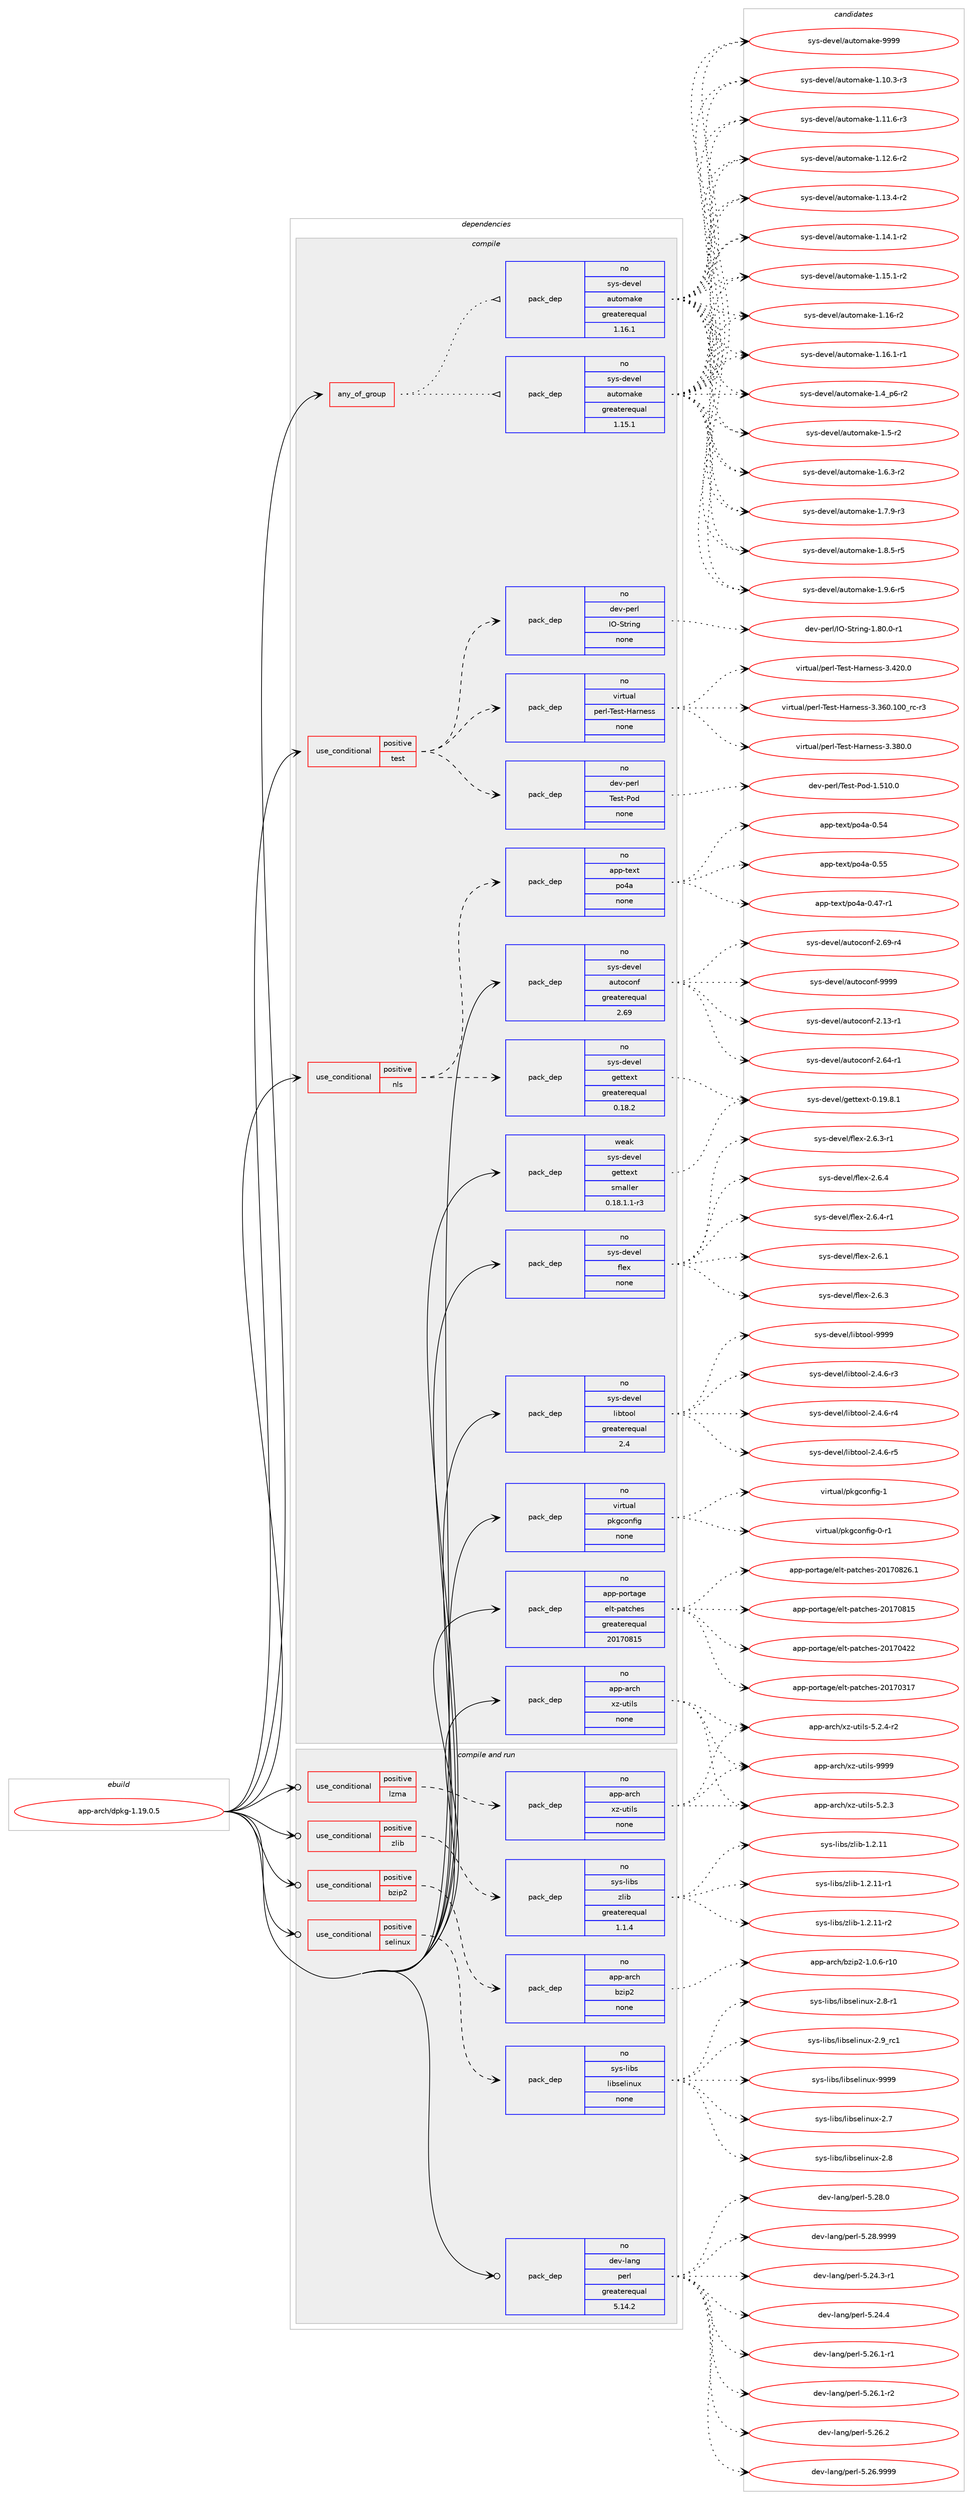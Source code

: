 digraph prolog {

# *************
# Graph options
# *************

newrank=true;
concentrate=true;
compound=true;
graph [rankdir=LR,fontname=Helvetica,fontsize=10,ranksep=1.5];#, ranksep=2.5, nodesep=0.2];
edge  [arrowhead=vee];
node  [fontname=Helvetica,fontsize=10];

# **********
# The ebuild
# **********

subgraph cluster_leftcol {
color=gray;
rank=same;
label=<<i>ebuild</i>>;
id [label="app-arch/dpkg-1.19.0.5", color=red, width=4, href="../app-arch/dpkg-1.19.0.5.svg"];
}

# ****************
# The dependencies
# ****************

subgraph cluster_midcol {
color=gray;
label=<<i>dependencies</i>>;
subgraph cluster_compile {
fillcolor="#eeeeee";
style=filled;
label=<<i>compile</i>>;
subgraph any19198 {
dependency1270967 [label=<<TABLE BORDER="0" CELLBORDER="1" CELLSPACING="0" CELLPADDING="4"><TR><TD CELLPADDING="10">any_of_group</TD></TR></TABLE>>, shape=none, color=red];subgraph pack904781 {
dependency1270968 [label=<<TABLE BORDER="0" CELLBORDER="1" CELLSPACING="0" CELLPADDING="4" WIDTH="220"><TR><TD ROWSPAN="6" CELLPADDING="30">pack_dep</TD></TR><TR><TD WIDTH="110">no</TD></TR><TR><TD>sys-devel</TD></TR><TR><TD>automake</TD></TR><TR><TD>greaterequal</TD></TR><TR><TD>1.16.1</TD></TR></TABLE>>, shape=none, color=blue];
}
dependency1270967:e -> dependency1270968:w [weight=20,style="dotted",arrowhead="oinv"];
subgraph pack904782 {
dependency1270969 [label=<<TABLE BORDER="0" CELLBORDER="1" CELLSPACING="0" CELLPADDING="4" WIDTH="220"><TR><TD ROWSPAN="6" CELLPADDING="30">pack_dep</TD></TR><TR><TD WIDTH="110">no</TD></TR><TR><TD>sys-devel</TD></TR><TR><TD>automake</TD></TR><TR><TD>greaterequal</TD></TR><TR><TD>1.15.1</TD></TR></TABLE>>, shape=none, color=blue];
}
dependency1270967:e -> dependency1270969:w [weight=20,style="dotted",arrowhead="oinv"];
}
id:e -> dependency1270967:w [weight=20,style="solid",arrowhead="vee"];
subgraph cond346467 {
dependency1270970 [label=<<TABLE BORDER="0" CELLBORDER="1" CELLSPACING="0" CELLPADDING="4"><TR><TD ROWSPAN="3" CELLPADDING="10">use_conditional</TD></TR><TR><TD>positive</TD></TR><TR><TD>nls</TD></TR></TABLE>>, shape=none, color=red];
subgraph pack904783 {
dependency1270971 [label=<<TABLE BORDER="0" CELLBORDER="1" CELLSPACING="0" CELLPADDING="4" WIDTH="220"><TR><TD ROWSPAN="6" CELLPADDING="30">pack_dep</TD></TR><TR><TD WIDTH="110">no</TD></TR><TR><TD>app-text</TD></TR><TR><TD>po4a</TD></TR><TR><TD>none</TD></TR><TR><TD></TD></TR></TABLE>>, shape=none, color=blue];
}
dependency1270970:e -> dependency1270971:w [weight=20,style="dashed",arrowhead="vee"];
subgraph pack904784 {
dependency1270972 [label=<<TABLE BORDER="0" CELLBORDER="1" CELLSPACING="0" CELLPADDING="4" WIDTH="220"><TR><TD ROWSPAN="6" CELLPADDING="30">pack_dep</TD></TR><TR><TD WIDTH="110">no</TD></TR><TR><TD>sys-devel</TD></TR><TR><TD>gettext</TD></TR><TR><TD>greaterequal</TD></TR><TR><TD>0.18.2</TD></TR></TABLE>>, shape=none, color=blue];
}
dependency1270970:e -> dependency1270972:w [weight=20,style="dashed",arrowhead="vee"];
}
id:e -> dependency1270970:w [weight=20,style="solid",arrowhead="vee"];
subgraph cond346468 {
dependency1270973 [label=<<TABLE BORDER="0" CELLBORDER="1" CELLSPACING="0" CELLPADDING="4"><TR><TD ROWSPAN="3" CELLPADDING="10">use_conditional</TD></TR><TR><TD>positive</TD></TR><TR><TD>test</TD></TR></TABLE>>, shape=none, color=red];
subgraph pack904785 {
dependency1270974 [label=<<TABLE BORDER="0" CELLBORDER="1" CELLSPACING="0" CELLPADDING="4" WIDTH="220"><TR><TD ROWSPAN="6" CELLPADDING="30">pack_dep</TD></TR><TR><TD WIDTH="110">no</TD></TR><TR><TD>dev-perl</TD></TR><TR><TD>IO-String</TD></TR><TR><TD>none</TD></TR><TR><TD></TD></TR></TABLE>>, shape=none, color=blue];
}
dependency1270973:e -> dependency1270974:w [weight=20,style="dashed",arrowhead="vee"];
subgraph pack904786 {
dependency1270975 [label=<<TABLE BORDER="0" CELLBORDER="1" CELLSPACING="0" CELLPADDING="4" WIDTH="220"><TR><TD ROWSPAN="6" CELLPADDING="30">pack_dep</TD></TR><TR><TD WIDTH="110">no</TD></TR><TR><TD>dev-perl</TD></TR><TR><TD>Test-Pod</TD></TR><TR><TD>none</TD></TR><TR><TD></TD></TR></TABLE>>, shape=none, color=blue];
}
dependency1270973:e -> dependency1270975:w [weight=20,style="dashed",arrowhead="vee"];
subgraph pack904787 {
dependency1270976 [label=<<TABLE BORDER="0" CELLBORDER="1" CELLSPACING="0" CELLPADDING="4" WIDTH="220"><TR><TD ROWSPAN="6" CELLPADDING="30">pack_dep</TD></TR><TR><TD WIDTH="110">no</TD></TR><TR><TD>virtual</TD></TR><TR><TD>perl-Test-Harness</TD></TR><TR><TD>none</TD></TR><TR><TD></TD></TR></TABLE>>, shape=none, color=blue];
}
dependency1270973:e -> dependency1270976:w [weight=20,style="dashed",arrowhead="vee"];
}
id:e -> dependency1270973:w [weight=20,style="solid",arrowhead="vee"];
subgraph pack904788 {
dependency1270977 [label=<<TABLE BORDER="0" CELLBORDER="1" CELLSPACING="0" CELLPADDING="4" WIDTH="220"><TR><TD ROWSPAN="6" CELLPADDING="30">pack_dep</TD></TR><TR><TD WIDTH="110">no</TD></TR><TR><TD>app-arch</TD></TR><TR><TD>xz-utils</TD></TR><TR><TD>none</TD></TR><TR><TD></TD></TR></TABLE>>, shape=none, color=blue];
}
id:e -> dependency1270977:w [weight=20,style="solid",arrowhead="vee"];
subgraph pack904789 {
dependency1270978 [label=<<TABLE BORDER="0" CELLBORDER="1" CELLSPACING="0" CELLPADDING="4" WIDTH="220"><TR><TD ROWSPAN="6" CELLPADDING="30">pack_dep</TD></TR><TR><TD WIDTH="110">no</TD></TR><TR><TD>app-portage</TD></TR><TR><TD>elt-patches</TD></TR><TR><TD>greaterequal</TD></TR><TR><TD>20170815</TD></TR></TABLE>>, shape=none, color=blue];
}
id:e -> dependency1270978:w [weight=20,style="solid",arrowhead="vee"];
subgraph pack904790 {
dependency1270979 [label=<<TABLE BORDER="0" CELLBORDER="1" CELLSPACING="0" CELLPADDING="4" WIDTH="220"><TR><TD ROWSPAN="6" CELLPADDING="30">pack_dep</TD></TR><TR><TD WIDTH="110">no</TD></TR><TR><TD>sys-devel</TD></TR><TR><TD>autoconf</TD></TR><TR><TD>greaterequal</TD></TR><TR><TD>2.69</TD></TR></TABLE>>, shape=none, color=blue];
}
id:e -> dependency1270979:w [weight=20,style="solid",arrowhead="vee"];
subgraph pack904791 {
dependency1270980 [label=<<TABLE BORDER="0" CELLBORDER="1" CELLSPACING="0" CELLPADDING="4" WIDTH="220"><TR><TD ROWSPAN="6" CELLPADDING="30">pack_dep</TD></TR><TR><TD WIDTH="110">no</TD></TR><TR><TD>sys-devel</TD></TR><TR><TD>flex</TD></TR><TR><TD>none</TD></TR><TR><TD></TD></TR></TABLE>>, shape=none, color=blue];
}
id:e -> dependency1270980:w [weight=20,style="solid",arrowhead="vee"];
subgraph pack904792 {
dependency1270981 [label=<<TABLE BORDER="0" CELLBORDER="1" CELLSPACING="0" CELLPADDING="4" WIDTH="220"><TR><TD ROWSPAN="6" CELLPADDING="30">pack_dep</TD></TR><TR><TD WIDTH="110">no</TD></TR><TR><TD>sys-devel</TD></TR><TR><TD>libtool</TD></TR><TR><TD>greaterequal</TD></TR><TR><TD>2.4</TD></TR></TABLE>>, shape=none, color=blue];
}
id:e -> dependency1270981:w [weight=20,style="solid",arrowhead="vee"];
subgraph pack904793 {
dependency1270982 [label=<<TABLE BORDER="0" CELLBORDER="1" CELLSPACING="0" CELLPADDING="4" WIDTH="220"><TR><TD ROWSPAN="6" CELLPADDING="30">pack_dep</TD></TR><TR><TD WIDTH="110">no</TD></TR><TR><TD>virtual</TD></TR><TR><TD>pkgconfig</TD></TR><TR><TD>none</TD></TR><TR><TD></TD></TR></TABLE>>, shape=none, color=blue];
}
id:e -> dependency1270982:w [weight=20,style="solid",arrowhead="vee"];
subgraph pack904794 {
dependency1270983 [label=<<TABLE BORDER="0" CELLBORDER="1" CELLSPACING="0" CELLPADDING="4" WIDTH="220"><TR><TD ROWSPAN="6" CELLPADDING="30">pack_dep</TD></TR><TR><TD WIDTH="110">weak</TD></TR><TR><TD>sys-devel</TD></TR><TR><TD>gettext</TD></TR><TR><TD>smaller</TD></TR><TR><TD>0.18.1.1-r3</TD></TR></TABLE>>, shape=none, color=blue];
}
id:e -> dependency1270983:w [weight=20,style="solid",arrowhead="vee"];
}
subgraph cluster_compileandrun {
fillcolor="#eeeeee";
style=filled;
label=<<i>compile and run</i>>;
subgraph cond346469 {
dependency1270984 [label=<<TABLE BORDER="0" CELLBORDER="1" CELLSPACING="0" CELLPADDING="4"><TR><TD ROWSPAN="3" CELLPADDING="10">use_conditional</TD></TR><TR><TD>positive</TD></TR><TR><TD>bzip2</TD></TR></TABLE>>, shape=none, color=red];
subgraph pack904795 {
dependency1270985 [label=<<TABLE BORDER="0" CELLBORDER="1" CELLSPACING="0" CELLPADDING="4" WIDTH="220"><TR><TD ROWSPAN="6" CELLPADDING="30">pack_dep</TD></TR><TR><TD WIDTH="110">no</TD></TR><TR><TD>app-arch</TD></TR><TR><TD>bzip2</TD></TR><TR><TD>none</TD></TR><TR><TD></TD></TR></TABLE>>, shape=none, color=blue];
}
dependency1270984:e -> dependency1270985:w [weight=20,style="dashed",arrowhead="vee"];
}
id:e -> dependency1270984:w [weight=20,style="solid",arrowhead="odotvee"];
subgraph cond346470 {
dependency1270986 [label=<<TABLE BORDER="0" CELLBORDER="1" CELLSPACING="0" CELLPADDING="4"><TR><TD ROWSPAN="3" CELLPADDING="10">use_conditional</TD></TR><TR><TD>positive</TD></TR><TR><TD>lzma</TD></TR></TABLE>>, shape=none, color=red];
subgraph pack904796 {
dependency1270987 [label=<<TABLE BORDER="0" CELLBORDER="1" CELLSPACING="0" CELLPADDING="4" WIDTH="220"><TR><TD ROWSPAN="6" CELLPADDING="30">pack_dep</TD></TR><TR><TD WIDTH="110">no</TD></TR><TR><TD>app-arch</TD></TR><TR><TD>xz-utils</TD></TR><TR><TD>none</TD></TR><TR><TD></TD></TR></TABLE>>, shape=none, color=blue];
}
dependency1270986:e -> dependency1270987:w [weight=20,style="dashed",arrowhead="vee"];
}
id:e -> dependency1270986:w [weight=20,style="solid",arrowhead="odotvee"];
subgraph cond346471 {
dependency1270988 [label=<<TABLE BORDER="0" CELLBORDER="1" CELLSPACING="0" CELLPADDING="4"><TR><TD ROWSPAN="3" CELLPADDING="10">use_conditional</TD></TR><TR><TD>positive</TD></TR><TR><TD>selinux</TD></TR></TABLE>>, shape=none, color=red];
subgraph pack904797 {
dependency1270989 [label=<<TABLE BORDER="0" CELLBORDER="1" CELLSPACING="0" CELLPADDING="4" WIDTH="220"><TR><TD ROWSPAN="6" CELLPADDING="30">pack_dep</TD></TR><TR><TD WIDTH="110">no</TD></TR><TR><TD>sys-libs</TD></TR><TR><TD>libselinux</TD></TR><TR><TD>none</TD></TR><TR><TD></TD></TR></TABLE>>, shape=none, color=blue];
}
dependency1270988:e -> dependency1270989:w [weight=20,style="dashed",arrowhead="vee"];
}
id:e -> dependency1270988:w [weight=20,style="solid",arrowhead="odotvee"];
subgraph cond346472 {
dependency1270990 [label=<<TABLE BORDER="0" CELLBORDER="1" CELLSPACING="0" CELLPADDING="4"><TR><TD ROWSPAN="3" CELLPADDING="10">use_conditional</TD></TR><TR><TD>positive</TD></TR><TR><TD>zlib</TD></TR></TABLE>>, shape=none, color=red];
subgraph pack904798 {
dependency1270991 [label=<<TABLE BORDER="0" CELLBORDER="1" CELLSPACING="0" CELLPADDING="4" WIDTH="220"><TR><TD ROWSPAN="6" CELLPADDING="30">pack_dep</TD></TR><TR><TD WIDTH="110">no</TD></TR><TR><TD>sys-libs</TD></TR><TR><TD>zlib</TD></TR><TR><TD>greaterequal</TD></TR><TR><TD>1.1.4</TD></TR></TABLE>>, shape=none, color=blue];
}
dependency1270990:e -> dependency1270991:w [weight=20,style="dashed",arrowhead="vee"];
}
id:e -> dependency1270990:w [weight=20,style="solid",arrowhead="odotvee"];
subgraph pack904799 {
dependency1270992 [label=<<TABLE BORDER="0" CELLBORDER="1" CELLSPACING="0" CELLPADDING="4" WIDTH="220"><TR><TD ROWSPAN="6" CELLPADDING="30">pack_dep</TD></TR><TR><TD WIDTH="110">no</TD></TR><TR><TD>dev-lang</TD></TR><TR><TD>perl</TD></TR><TR><TD>greaterequal</TD></TR><TR><TD>5.14.2</TD></TR></TABLE>>, shape=none, color=blue];
}
id:e -> dependency1270992:w [weight=20,style="solid",arrowhead="odotvee"];
}
subgraph cluster_run {
fillcolor="#eeeeee";
style=filled;
label=<<i>run</i>>;
}
}

# **************
# The candidates
# **************

subgraph cluster_choices {
rank=same;
color=gray;
label=<<i>candidates</i>>;

subgraph choice904781 {
color=black;
nodesep=1;
choice11512111545100101118101108479711711611110997107101454946494846514511451 [label="sys-devel/automake-1.10.3-r3", color=red, width=4,href="../sys-devel/automake-1.10.3-r3.svg"];
choice11512111545100101118101108479711711611110997107101454946494946544511451 [label="sys-devel/automake-1.11.6-r3", color=red, width=4,href="../sys-devel/automake-1.11.6-r3.svg"];
choice11512111545100101118101108479711711611110997107101454946495046544511450 [label="sys-devel/automake-1.12.6-r2", color=red, width=4,href="../sys-devel/automake-1.12.6-r2.svg"];
choice11512111545100101118101108479711711611110997107101454946495146524511450 [label="sys-devel/automake-1.13.4-r2", color=red, width=4,href="../sys-devel/automake-1.13.4-r2.svg"];
choice11512111545100101118101108479711711611110997107101454946495246494511450 [label="sys-devel/automake-1.14.1-r2", color=red, width=4,href="../sys-devel/automake-1.14.1-r2.svg"];
choice11512111545100101118101108479711711611110997107101454946495346494511450 [label="sys-devel/automake-1.15.1-r2", color=red, width=4,href="../sys-devel/automake-1.15.1-r2.svg"];
choice1151211154510010111810110847971171161111099710710145494649544511450 [label="sys-devel/automake-1.16-r2", color=red, width=4,href="../sys-devel/automake-1.16-r2.svg"];
choice11512111545100101118101108479711711611110997107101454946495446494511449 [label="sys-devel/automake-1.16.1-r1", color=red, width=4,href="../sys-devel/automake-1.16.1-r1.svg"];
choice115121115451001011181011084797117116111109971071014549465295112544511450 [label="sys-devel/automake-1.4_p6-r2", color=red, width=4,href="../sys-devel/automake-1.4_p6-r2.svg"];
choice11512111545100101118101108479711711611110997107101454946534511450 [label="sys-devel/automake-1.5-r2", color=red, width=4,href="../sys-devel/automake-1.5-r2.svg"];
choice115121115451001011181011084797117116111109971071014549465446514511450 [label="sys-devel/automake-1.6.3-r2", color=red, width=4,href="../sys-devel/automake-1.6.3-r2.svg"];
choice115121115451001011181011084797117116111109971071014549465546574511451 [label="sys-devel/automake-1.7.9-r3", color=red, width=4,href="../sys-devel/automake-1.7.9-r3.svg"];
choice115121115451001011181011084797117116111109971071014549465646534511453 [label="sys-devel/automake-1.8.5-r5", color=red, width=4,href="../sys-devel/automake-1.8.5-r5.svg"];
choice115121115451001011181011084797117116111109971071014549465746544511453 [label="sys-devel/automake-1.9.6-r5", color=red, width=4,href="../sys-devel/automake-1.9.6-r5.svg"];
choice115121115451001011181011084797117116111109971071014557575757 [label="sys-devel/automake-9999", color=red, width=4,href="../sys-devel/automake-9999.svg"];
dependency1270968:e -> choice11512111545100101118101108479711711611110997107101454946494846514511451:w [style=dotted,weight="100"];
dependency1270968:e -> choice11512111545100101118101108479711711611110997107101454946494946544511451:w [style=dotted,weight="100"];
dependency1270968:e -> choice11512111545100101118101108479711711611110997107101454946495046544511450:w [style=dotted,weight="100"];
dependency1270968:e -> choice11512111545100101118101108479711711611110997107101454946495146524511450:w [style=dotted,weight="100"];
dependency1270968:e -> choice11512111545100101118101108479711711611110997107101454946495246494511450:w [style=dotted,weight="100"];
dependency1270968:e -> choice11512111545100101118101108479711711611110997107101454946495346494511450:w [style=dotted,weight="100"];
dependency1270968:e -> choice1151211154510010111810110847971171161111099710710145494649544511450:w [style=dotted,weight="100"];
dependency1270968:e -> choice11512111545100101118101108479711711611110997107101454946495446494511449:w [style=dotted,weight="100"];
dependency1270968:e -> choice115121115451001011181011084797117116111109971071014549465295112544511450:w [style=dotted,weight="100"];
dependency1270968:e -> choice11512111545100101118101108479711711611110997107101454946534511450:w [style=dotted,weight="100"];
dependency1270968:e -> choice115121115451001011181011084797117116111109971071014549465446514511450:w [style=dotted,weight="100"];
dependency1270968:e -> choice115121115451001011181011084797117116111109971071014549465546574511451:w [style=dotted,weight="100"];
dependency1270968:e -> choice115121115451001011181011084797117116111109971071014549465646534511453:w [style=dotted,weight="100"];
dependency1270968:e -> choice115121115451001011181011084797117116111109971071014549465746544511453:w [style=dotted,weight="100"];
dependency1270968:e -> choice115121115451001011181011084797117116111109971071014557575757:w [style=dotted,weight="100"];
}
subgraph choice904782 {
color=black;
nodesep=1;
choice11512111545100101118101108479711711611110997107101454946494846514511451 [label="sys-devel/automake-1.10.3-r3", color=red, width=4,href="../sys-devel/automake-1.10.3-r3.svg"];
choice11512111545100101118101108479711711611110997107101454946494946544511451 [label="sys-devel/automake-1.11.6-r3", color=red, width=4,href="../sys-devel/automake-1.11.6-r3.svg"];
choice11512111545100101118101108479711711611110997107101454946495046544511450 [label="sys-devel/automake-1.12.6-r2", color=red, width=4,href="../sys-devel/automake-1.12.6-r2.svg"];
choice11512111545100101118101108479711711611110997107101454946495146524511450 [label="sys-devel/automake-1.13.4-r2", color=red, width=4,href="../sys-devel/automake-1.13.4-r2.svg"];
choice11512111545100101118101108479711711611110997107101454946495246494511450 [label="sys-devel/automake-1.14.1-r2", color=red, width=4,href="../sys-devel/automake-1.14.1-r2.svg"];
choice11512111545100101118101108479711711611110997107101454946495346494511450 [label="sys-devel/automake-1.15.1-r2", color=red, width=4,href="../sys-devel/automake-1.15.1-r2.svg"];
choice1151211154510010111810110847971171161111099710710145494649544511450 [label="sys-devel/automake-1.16-r2", color=red, width=4,href="../sys-devel/automake-1.16-r2.svg"];
choice11512111545100101118101108479711711611110997107101454946495446494511449 [label="sys-devel/automake-1.16.1-r1", color=red, width=4,href="../sys-devel/automake-1.16.1-r1.svg"];
choice115121115451001011181011084797117116111109971071014549465295112544511450 [label="sys-devel/automake-1.4_p6-r2", color=red, width=4,href="../sys-devel/automake-1.4_p6-r2.svg"];
choice11512111545100101118101108479711711611110997107101454946534511450 [label="sys-devel/automake-1.5-r2", color=red, width=4,href="../sys-devel/automake-1.5-r2.svg"];
choice115121115451001011181011084797117116111109971071014549465446514511450 [label="sys-devel/automake-1.6.3-r2", color=red, width=4,href="../sys-devel/automake-1.6.3-r2.svg"];
choice115121115451001011181011084797117116111109971071014549465546574511451 [label="sys-devel/automake-1.7.9-r3", color=red, width=4,href="../sys-devel/automake-1.7.9-r3.svg"];
choice115121115451001011181011084797117116111109971071014549465646534511453 [label="sys-devel/automake-1.8.5-r5", color=red, width=4,href="../sys-devel/automake-1.8.5-r5.svg"];
choice115121115451001011181011084797117116111109971071014549465746544511453 [label="sys-devel/automake-1.9.6-r5", color=red, width=4,href="../sys-devel/automake-1.9.6-r5.svg"];
choice115121115451001011181011084797117116111109971071014557575757 [label="sys-devel/automake-9999", color=red, width=4,href="../sys-devel/automake-9999.svg"];
dependency1270969:e -> choice11512111545100101118101108479711711611110997107101454946494846514511451:w [style=dotted,weight="100"];
dependency1270969:e -> choice11512111545100101118101108479711711611110997107101454946494946544511451:w [style=dotted,weight="100"];
dependency1270969:e -> choice11512111545100101118101108479711711611110997107101454946495046544511450:w [style=dotted,weight="100"];
dependency1270969:e -> choice11512111545100101118101108479711711611110997107101454946495146524511450:w [style=dotted,weight="100"];
dependency1270969:e -> choice11512111545100101118101108479711711611110997107101454946495246494511450:w [style=dotted,weight="100"];
dependency1270969:e -> choice11512111545100101118101108479711711611110997107101454946495346494511450:w [style=dotted,weight="100"];
dependency1270969:e -> choice1151211154510010111810110847971171161111099710710145494649544511450:w [style=dotted,weight="100"];
dependency1270969:e -> choice11512111545100101118101108479711711611110997107101454946495446494511449:w [style=dotted,weight="100"];
dependency1270969:e -> choice115121115451001011181011084797117116111109971071014549465295112544511450:w [style=dotted,weight="100"];
dependency1270969:e -> choice11512111545100101118101108479711711611110997107101454946534511450:w [style=dotted,weight="100"];
dependency1270969:e -> choice115121115451001011181011084797117116111109971071014549465446514511450:w [style=dotted,weight="100"];
dependency1270969:e -> choice115121115451001011181011084797117116111109971071014549465546574511451:w [style=dotted,weight="100"];
dependency1270969:e -> choice115121115451001011181011084797117116111109971071014549465646534511453:w [style=dotted,weight="100"];
dependency1270969:e -> choice115121115451001011181011084797117116111109971071014549465746544511453:w [style=dotted,weight="100"];
dependency1270969:e -> choice115121115451001011181011084797117116111109971071014557575757:w [style=dotted,weight="100"];
}
subgraph choice904783 {
color=black;
nodesep=1;
choice971121124511610112011647112111529745484652554511449 [label="app-text/po4a-0.47-r1", color=red, width=4,href="../app-text/po4a-0.47-r1.svg"];
choice97112112451161011201164711211152974548465352 [label="app-text/po4a-0.54", color=red, width=4,href="../app-text/po4a-0.54.svg"];
choice97112112451161011201164711211152974548465353 [label="app-text/po4a-0.55", color=red, width=4,href="../app-text/po4a-0.55.svg"];
dependency1270971:e -> choice971121124511610112011647112111529745484652554511449:w [style=dotted,weight="100"];
dependency1270971:e -> choice97112112451161011201164711211152974548465352:w [style=dotted,weight="100"];
dependency1270971:e -> choice97112112451161011201164711211152974548465353:w [style=dotted,weight="100"];
}
subgraph choice904784 {
color=black;
nodesep=1;
choice1151211154510010111810110847103101116116101120116454846495746564649 [label="sys-devel/gettext-0.19.8.1", color=red, width=4,href="../sys-devel/gettext-0.19.8.1.svg"];
dependency1270972:e -> choice1151211154510010111810110847103101116116101120116454846495746564649:w [style=dotted,weight="100"];
}
subgraph choice904785 {
color=black;
nodesep=1;
choice100101118451121011141084773794583116114105110103454946564846484511449 [label="dev-perl/IO-String-1.80.0-r1", color=red, width=4,href="../dev-perl/IO-String-1.80.0-r1.svg"];
dependency1270974:e -> choice100101118451121011141084773794583116114105110103454946564846484511449:w [style=dotted,weight="100"];
}
subgraph choice904786 {
color=black;
nodesep=1;
choice10010111845112101114108478410111511645801111004549465349484648 [label="dev-perl/Test-Pod-1.510.0", color=red, width=4,href="../dev-perl/Test-Pod-1.510.0.svg"];
dependency1270975:e -> choice10010111845112101114108478410111511645801111004549465349484648:w [style=dotted,weight="100"];
}
subgraph choice904787 {
color=black;
nodesep=1;
choice118105114116117971084711210111410845841011151164572971141101011151154551465154484649484895114994511451 [label="virtual/perl-Test-Harness-3.360.100_rc-r3", color=red, width=4,href="../virtual/perl-Test-Harness-3.360.100_rc-r3.svg"];
choice118105114116117971084711210111410845841011151164572971141101011151154551465156484648 [label="virtual/perl-Test-Harness-3.380.0", color=red, width=4,href="../virtual/perl-Test-Harness-3.380.0.svg"];
choice118105114116117971084711210111410845841011151164572971141101011151154551465250484648 [label="virtual/perl-Test-Harness-3.420.0", color=red, width=4,href="../virtual/perl-Test-Harness-3.420.0.svg"];
dependency1270976:e -> choice118105114116117971084711210111410845841011151164572971141101011151154551465154484649484895114994511451:w [style=dotted,weight="100"];
dependency1270976:e -> choice118105114116117971084711210111410845841011151164572971141101011151154551465156484648:w [style=dotted,weight="100"];
dependency1270976:e -> choice118105114116117971084711210111410845841011151164572971141101011151154551465250484648:w [style=dotted,weight="100"];
}
subgraph choice904788 {
color=black;
nodesep=1;
choice971121124597114991044712012245117116105108115455346504651 [label="app-arch/xz-utils-5.2.3", color=red, width=4,href="../app-arch/xz-utils-5.2.3.svg"];
choice9711211245971149910447120122451171161051081154553465046524511450 [label="app-arch/xz-utils-5.2.4-r2", color=red, width=4,href="../app-arch/xz-utils-5.2.4-r2.svg"];
choice9711211245971149910447120122451171161051081154557575757 [label="app-arch/xz-utils-9999", color=red, width=4,href="../app-arch/xz-utils-9999.svg"];
dependency1270977:e -> choice971121124597114991044712012245117116105108115455346504651:w [style=dotted,weight="100"];
dependency1270977:e -> choice9711211245971149910447120122451171161051081154553465046524511450:w [style=dotted,weight="100"];
dependency1270977:e -> choice9711211245971149910447120122451171161051081154557575757:w [style=dotted,weight="100"];
}
subgraph choice904789 {
color=black;
nodesep=1;
choice97112112451121111141169710310147101108116451129711699104101115455048495548514955 [label="app-portage/elt-patches-20170317", color=red, width=4,href="../app-portage/elt-patches-20170317.svg"];
choice97112112451121111141169710310147101108116451129711699104101115455048495548525050 [label="app-portage/elt-patches-20170422", color=red, width=4,href="../app-portage/elt-patches-20170422.svg"];
choice97112112451121111141169710310147101108116451129711699104101115455048495548564953 [label="app-portage/elt-patches-20170815", color=red, width=4,href="../app-portage/elt-patches-20170815.svg"];
choice971121124511211111411697103101471011081164511297116991041011154550484955485650544649 [label="app-portage/elt-patches-20170826.1", color=red, width=4,href="../app-portage/elt-patches-20170826.1.svg"];
dependency1270978:e -> choice97112112451121111141169710310147101108116451129711699104101115455048495548514955:w [style=dotted,weight="100"];
dependency1270978:e -> choice97112112451121111141169710310147101108116451129711699104101115455048495548525050:w [style=dotted,weight="100"];
dependency1270978:e -> choice97112112451121111141169710310147101108116451129711699104101115455048495548564953:w [style=dotted,weight="100"];
dependency1270978:e -> choice971121124511211111411697103101471011081164511297116991041011154550484955485650544649:w [style=dotted,weight="100"];
}
subgraph choice904790 {
color=black;
nodesep=1;
choice1151211154510010111810110847971171161119911111010245504649514511449 [label="sys-devel/autoconf-2.13-r1", color=red, width=4,href="../sys-devel/autoconf-2.13-r1.svg"];
choice1151211154510010111810110847971171161119911111010245504654524511449 [label="sys-devel/autoconf-2.64-r1", color=red, width=4,href="../sys-devel/autoconf-2.64-r1.svg"];
choice1151211154510010111810110847971171161119911111010245504654574511452 [label="sys-devel/autoconf-2.69-r4", color=red, width=4,href="../sys-devel/autoconf-2.69-r4.svg"];
choice115121115451001011181011084797117116111991111101024557575757 [label="sys-devel/autoconf-9999", color=red, width=4,href="../sys-devel/autoconf-9999.svg"];
dependency1270979:e -> choice1151211154510010111810110847971171161119911111010245504649514511449:w [style=dotted,weight="100"];
dependency1270979:e -> choice1151211154510010111810110847971171161119911111010245504654524511449:w [style=dotted,weight="100"];
dependency1270979:e -> choice1151211154510010111810110847971171161119911111010245504654574511452:w [style=dotted,weight="100"];
dependency1270979:e -> choice115121115451001011181011084797117116111991111101024557575757:w [style=dotted,weight="100"];
}
subgraph choice904791 {
color=black;
nodesep=1;
choice1151211154510010111810110847102108101120455046544649 [label="sys-devel/flex-2.6.1", color=red, width=4,href="../sys-devel/flex-2.6.1.svg"];
choice1151211154510010111810110847102108101120455046544651 [label="sys-devel/flex-2.6.3", color=red, width=4,href="../sys-devel/flex-2.6.3.svg"];
choice11512111545100101118101108471021081011204550465446514511449 [label="sys-devel/flex-2.6.3-r1", color=red, width=4,href="../sys-devel/flex-2.6.3-r1.svg"];
choice1151211154510010111810110847102108101120455046544652 [label="sys-devel/flex-2.6.4", color=red, width=4,href="../sys-devel/flex-2.6.4.svg"];
choice11512111545100101118101108471021081011204550465446524511449 [label="sys-devel/flex-2.6.4-r1", color=red, width=4,href="../sys-devel/flex-2.6.4-r1.svg"];
dependency1270980:e -> choice1151211154510010111810110847102108101120455046544649:w [style=dotted,weight="100"];
dependency1270980:e -> choice1151211154510010111810110847102108101120455046544651:w [style=dotted,weight="100"];
dependency1270980:e -> choice11512111545100101118101108471021081011204550465446514511449:w [style=dotted,weight="100"];
dependency1270980:e -> choice1151211154510010111810110847102108101120455046544652:w [style=dotted,weight="100"];
dependency1270980:e -> choice11512111545100101118101108471021081011204550465446524511449:w [style=dotted,weight="100"];
}
subgraph choice904792 {
color=black;
nodesep=1;
choice1151211154510010111810110847108105981161111111084550465246544511451 [label="sys-devel/libtool-2.4.6-r3", color=red, width=4,href="../sys-devel/libtool-2.4.6-r3.svg"];
choice1151211154510010111810110847108105981161111111084550465246544511452 [label="sys-devel/libtool-2.4.6-r4", color=red, width=4,href="../sys-devel/libtool-2.4.6-r4.svg"];
choice1151211154510010111810110847108105981161111111084550465246544511453 [label="sys-devel/libtool-2.4.6-r5", color=red, width=4,href="../sys-devel/libtool-2.4.6-r5.svg"];
choice1151211154510010111810110847108105981161111111084557575757 [label="sys-devel/libtool-9999", color=red, width=4,href="../sys-devel/libtool-9999.svg"];
dependency1270981:e -> choice1151211154510010111810110847108105981161111111084550465246544511451:w [style=dotted,weight="100"];
dependency1270981:e -> choice1151211154510010111810110847108105981161111111084550465246544511452:w [style=dotted,weight="100"];
dependency1270981:e -> choice1151211154510010111810110847108105981161111111084550465246544511453:w [style=dotted,weight="100"];
dependency1270981:e -> choice1151211154510010111810110847108105981161111111084557575757:w [style=dotted,weight="100"];
}
subgraph choice904793 {
color=black;
nodesep=1;
choice11810511411611797108471121071039911111010210510345484511449 [label="virtual/pkgconfig-0-r1", color=red, width=4,href="../virtual/pkgconfig-0-r1.svg"];
choice1181051141161179710847112107103991111101021051034549 [label="virtual/pkgconfig-1", color=red, width=4,href="../virtual/pkgconfig-1.svg"];
dependency1270982:e -> choice11810511411611797108471121071039911111010210510345484511449:w [style=dotted,weight="100"];
dependency1270982:e -> choice1181051141161179710847112107103991111101021051034549:w [style=dotted,weight="100"];
}
subgraph choice904794 {
color=black;
nodesep=1;
choice1151211154510010111810110847103101116116101120116454846495746564649 [label="sys-devel/gettext-0.19.8.1", color=red, width=4,href="../sys-devel/gettext-0.19.8.1.svg"];
dependency1270983:e -> choice1151211154510010111810110847103101116116101120116454846495746564649:w [style=dotted,weight="100"];
}
subgraph choice904795 {
color=black;
nodesep=1;
choice97112112459711499104479812210511250454946484654451144948 [label="app-arch/bzip2-1.0.6-r10", color=red, width=4,href="../app-arch/bzip2-1.0.6-r10.svg"];
dependency1270985:e -> choice97112112459711499104479812210511250454946484654451144948:w [style=dotted,weight="100"];
}
subgraph choice904796 {
color=black;
nodesep=1;
choice971121124597114991044712012245117116105108115455346504651 [label="app-arch/xz-utils-5.2.3", color=red, width=4,href="../app-arch/xz-utils-5.2.3.svg"];
choice9711211245971149910447120122451171161051081154553465046524511450 [label="app-arch/xz-utils-5.2.4-r2", color=red, width=4,href="../app-arch/xz-utils-5.2.4-r2.svg"];
choice9711211245971149910447120122451171161051081154557575757 [label="app-arch/xz-utils-9999", color=red, width=4,href="../app-arch/xz-utils-9999.svg"];
dependency1270987:e -> choice971121124597114991044712012245117116105108115455346504651:w [style=dotted,weight="100"];
dependency1270987:e -> choice9711211245971149910447120122451171161051081154553465046524511450:w [style=dotted,weight="100"];
dependency1270987:e -> choice9711211245971149910447120122451171161051081154557575757:w [style=dotted,weight="100"];
}
subgraph choice904797 {
color=black;
nodesep=1;
choice1151211154510810598115471081059811510110810511011712045504655 [label="sys-libs/libselinux-2.7", color=red, width=4,href="../sys-libs/libselinux-2.7.svg"];
choice1151211154510810598115471081059811510110810511011712045504656 [label="sys-libs/libselinux-2.8", color=red, width=4,href="../sys-libs/libselinux-2.8.svg"];
choice11512111545108105981154710810598115101108105110117120455046564511449 [label="sys-libs/libselinux-2.8-r1", color=red, width=4,href="../sys-libs/libselinux-2.8-r1.svg"];
choice1151211154510810598115471081059811510110810511011712045504657951149949 [label="sys-libs/libselinux-2.9_rc1", color=red, width=4,href="../sys-libs/libselinux-2.9_rc1.svg"];
choice115121115451081059811547108105981151011081051101171204557575757 [label="sys-libs/libselinux-9999", color=red, width=4,href="../sys-libs/libselinux-9999.svg"];
dependency1270989:e -> choice1151211154510810598115471081059811510110810511011712045504655:w [style=dotted,weight="100"];
dependency1270989:e -> choice1151211154510810598115471081059811510110810511011712045504656:w [style=dotted,weight="100"];
dependency1270989:e -> choice11512111545108105981154710810598115101108105110117120455046564511449:w [style=dotted,weight="100"];
dependency1270989:e -> choice1151211154510810598115471081059811510110810511011712045504657951149949:w [style=dotted,weight="100"];
dependency1270989:e -> choice115121115451081059811547108105981151011081051101171204557575757:w [style=dotted,weight="100"];
}
subgraph choice904798 {
color=black;
nodesep=1;
choice1151211154510810598115471221081059845494650464949 [label="sys-libs/zlib-1.2.11", color=red, width=4,href="../sys-libs/zlib-1.2.11.svg"];
choice11512111545108105981154712210810598454946504649494511449 [label="sys-libs/zlib-1.2.11-r1", color=red, width=4,href="../sys-libs/zlib-1.2.11-r1.svg"];
choice11512111545108105981154712210810598454946504649494511450 [label="sys-libs/zlib-1.2.11-r2", color=red, width=4,href="../sys-libs/zlib-1.2.11-r2.svg"];
dependency1270991:e -> choice1151211154510810598115471221081059845494650464949:w [style=dotted,weight="100"];
dependency1270991:e -> choice11512111545108105981154712210810598454946504649494511449:w [style=dotted,weight="100"];
dependency1270991:e -> choice11512111545108105981154712210810598454946504649494511450:w [style=dotted,weight="100"];
}
subgraph choice904799 {
color=black;
nodesep=1;
choice100101118451089711010347112101114108455346505246514511449 [label="dev-lang/perl-5.24.3-r1", color=red, width=4,href="../dev-lang/perl-5.24.3-r1.svg"];
choice10010111845108971101034711210111410845534650524652 [label="dev-lang/perl-5.24.4", color=red, width=4,href="../dev-lang/perl-5.24.4.svg"];
choice100101118451089711010347112101114108455346505446494511449 [label="dev-lang/perl-5.26.1-r1", color=red, width=4,href="../dev-lang/perl-5.26.1-r1.svg"];
choice100101118451089711010347112101114108455346505446494511450 [label="dev-lang/perl-5.26.1-r2", color=red, width=4,href="../dev-lang/perl-5.26.1-r2.svg"];
choice10010111845108971101034711210111410845534650544650 [label="dev-lang/perl-5.26.2", color=red, width=4,href="../dev-lang/perl-5.26.2.svg"];
choice10010111845108971101034711210111410845534650544657575757 [label="dev-lang/perl-5.26.9999", color=red, width=4,href="../dev-lang/perl-5.26.9999.svg"];
choice10010111845108971101034711210111410845534650564648 [label="dev-lang/perl-5.28.0", color=red, width=4,href="../dev-lang/perl-5.28.0.svg"];
choice10010111845108971101034711210111410845534650564657575757 [label="dev-lang/perl-5.28.9999", color=red, width=4,href="../dev-lang/perl-5.28.9999.svg"];
dependency1270992:e -> choice100101118451089711010347112101114108455346505246514511449:w [style=dotted,weight="100"];
dependency1270992:e -> choice10010111845108971101034711210111410845534650524652:w [style=dotted,weight="100"];
dependency1270992:e -> choice100101118451089711010347112101114108455346505446494511449:w [style=dotted,weight="100"];
dependency1270992:e -> choice100101118451089711010347112101114108455346505446494511450:w [style=dotted,weight="100"];
dependency1270992:e -> choice10010111845108971101034711210111410845534650544650:w [style=dotted,weight="100"];
dependency1270992:e -> choice10010111845108971101034711210111410845534650544657575757:w [style=dotted,weight="100"];
dependency1270992:e -> choice10010111845108971101034711210111410845534650564648:w [style=dotted,weight="100"];
dependency1270992:e -> choice10010111845108971101034711210111410845534650564657575757:w [style=dotted,weight="100"];
}
}

}
